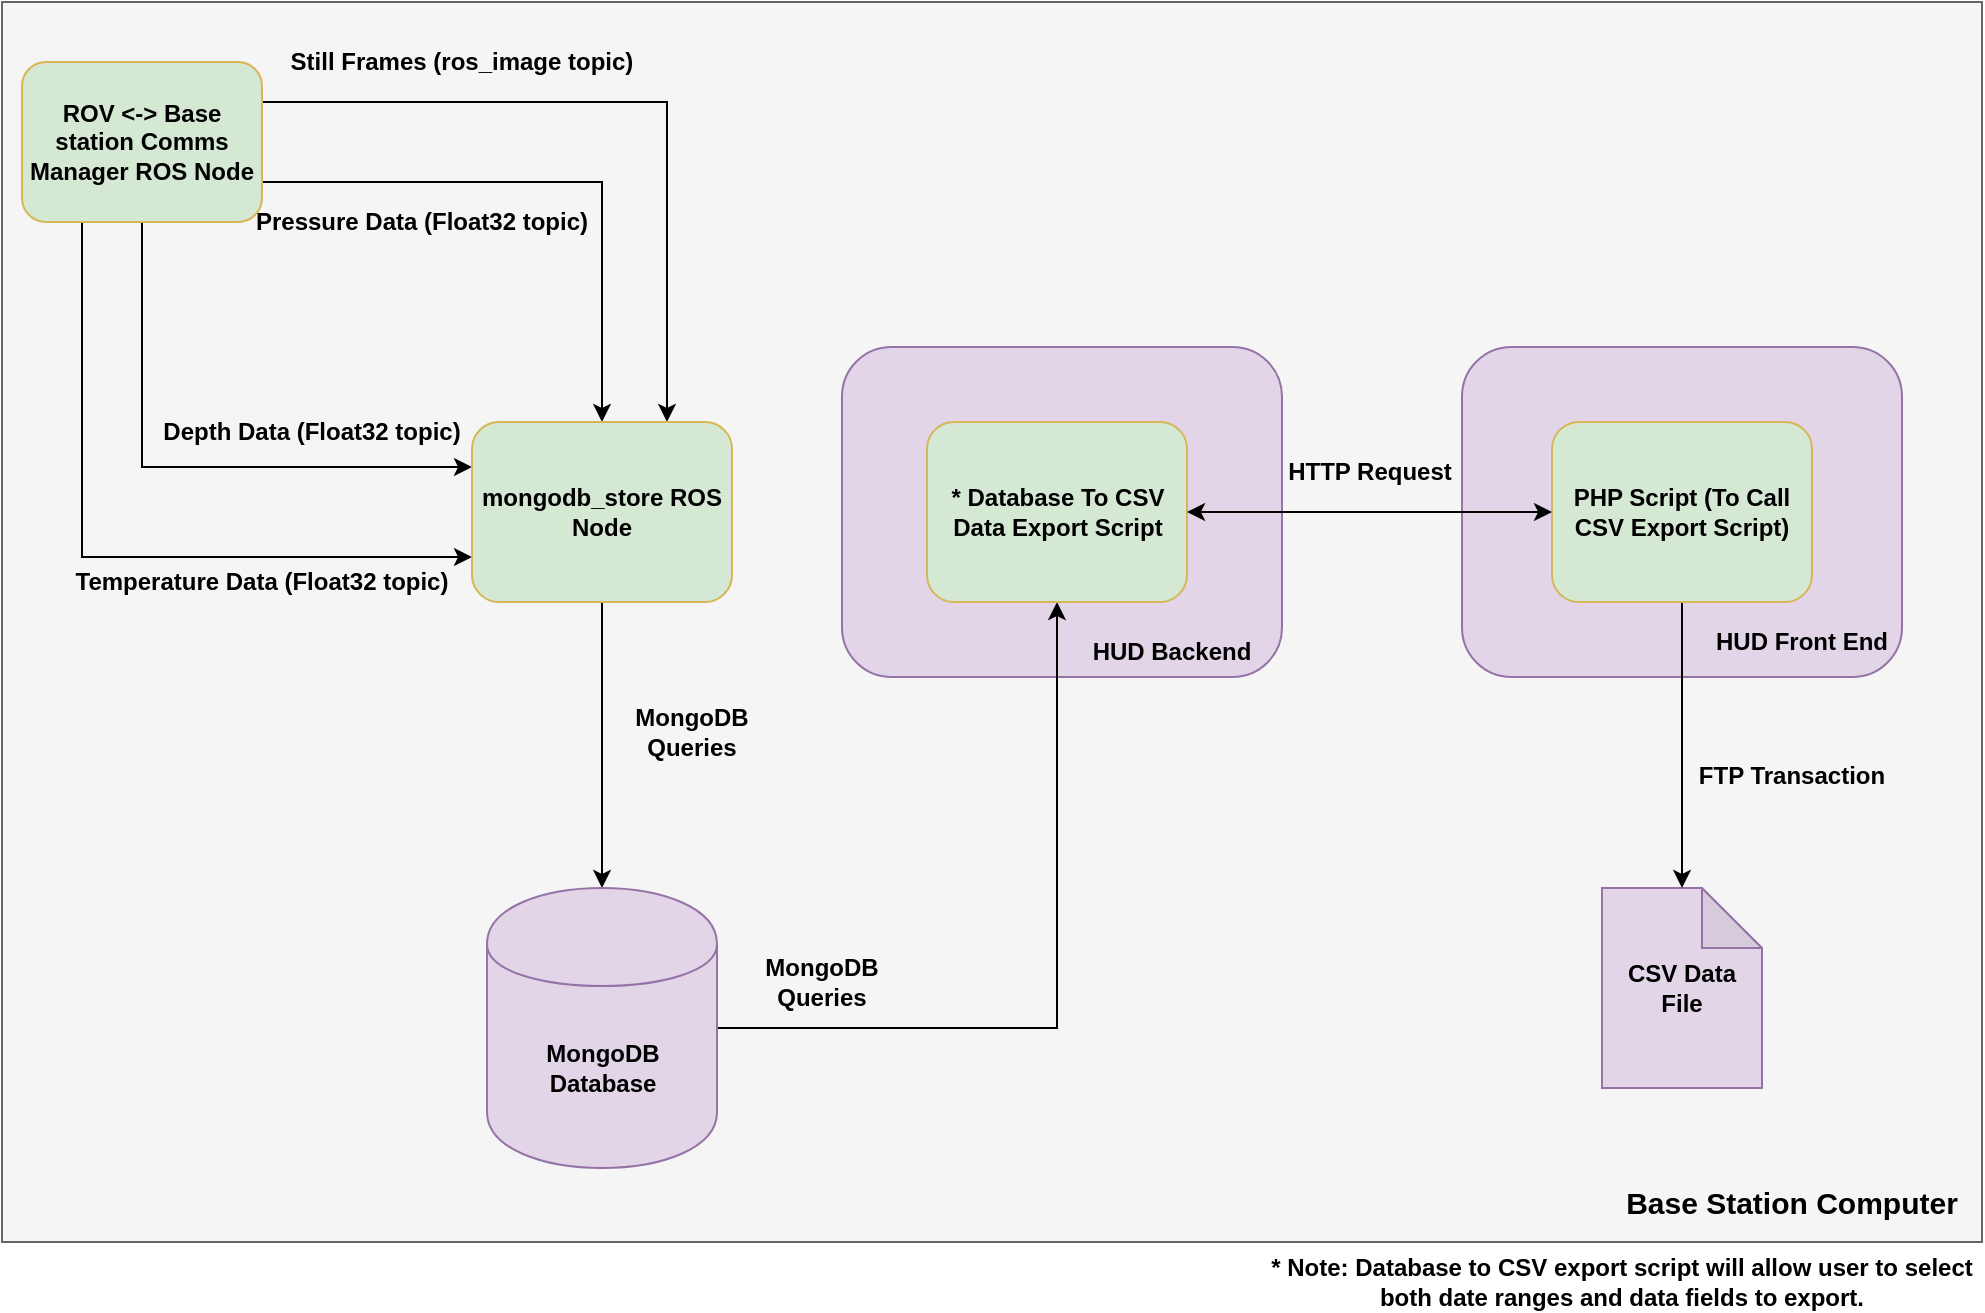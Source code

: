 <mxfile version="12.1.9" type="github" pages="1">
  <diagram id="v-m0zCEiFKJnq1W9DyKo" name="Page-1">
    <mxGraphModel dx="1422" dy="794" grid="1" gridSize="10" guides="1" tooltips="1" connect="1" arrows="1" fold="1" page="1" pageScale="1" pageWidth="1100" pageHeight="850" math="0" shadow="0">
      <root>
        <mxCell id="0"/>
        <mxCell id="1" parent="0"/>
        <mxCell id="0yQHLkLhNADpxCJvxs6u-4" value="" style="rounded=0;whiteSpace=wrap;html=1;fillColor=#f5f5f5;strokeColor=#666666;fontColor=#333333;" parent="1" vertex="1">
          <mxGeometry x="200" y="70" width="990" height="620" as="geometry"/>
        </mxCell>
        <mxCell id="VebY4ea3FeKf3zZTdMaN-1" value="" style="rounded=1;whiteSpace=wrap;html=1;fillColor=#e1d5e7;strokeColor=#9673a6;fontStyle=1" vertex="1" parent="1">
          <mxGeometry x="620" y="242.5" width="220" height="165" as="geometry"/>
        </mxCell>
        <mxCell id="0yQHLkLhNADpxCJvxs6u-16" style="edgeStyle=orthogonalEdgeStyle;rounded=0;orthogonalLoop=1;jettySize=auto;html=1;exitX=0.25;exitY=1;exitDx=0;exitDy=0;entryX=0;entryY=0.75;entryDx=0;entryDy=0;" parent="1" source="0yQHLkLhNADpxCJvxs6u-9" target="0yQHLkLhNADpxCJvxs6u-15" edge="1">
          <mxGeometry relative="1" as="geometry"/>
        </mxCell>
        <mxCell id="0yQHLkLhNADpxCJvxs6u-17" style="edgeStyle=orthogonalEdgeStyle;rounded=0;orthogonalLoop=1;jettySize=auto;html=1;exitX=0.5;exitY=1;exitDx=0;exitDy=0;entryX=0;entryY=0.25;entryDx=0;entryDy=0;" parent="1" source="0yQHLkLhNADpxCJvxs6u-9" target="0yQHLkLhNADpxCJvxs6u-15" edge="1">
          <mxGeometry relative="1" as="geometry"/>
        </mxCell>
        <mxCell id="0yQHLkLhNADpxCJvxs6u-19" style="edgeStyle=orthogonalEdgeStyle;rounded=0;orthogonalLoop=1;jettySize=auto;html=1;exitX=1;exitY=0.25;exitDx=0;exitDy=0;entryX=0.75;entryY=0;entryDx=0;entryDy=0;" parent="1" source="0yQHLkLhNADpxCJvxs6u-9" target="0yQHLkLhNADpxCJvxs6u-15" edge="1">
          <mxGeometry relative="1" as="geometry"/>
        </mxCell>
        <mxCell id="0yQHLkLhNADpxCJvxs6u-36" style="edgeStyle=orthogonalEdgeStyle;rounded=0;orthogonalLoop=1;jettySize=auto;html=1;exitX=1;exitY=0.75;exitDx=0;exitDy=0;fontSize=12;" parent="1" source="0yQHLkLhNADpxCJvxs6u-9" target="0yQHLkLhNADpxCJvxs6u-15" edge="1">
          <mxGeometry relative="1" as="geometry"/>
        </mxCell>
        <mxCell id="0yQHLkLhNADpxCJvxs6u-9" value="ROV &amp;lt;-&amp;gt; Base station Comms Manager ROS Node" style="rounded=1;whiteSpace=wrap;html=1;fillColor=#D5E8D4;strokeColor=#d6b656;fontStyle=1" parent="1" vertex="1">
          <mxGeometry x="210" y="100" width="120" height="80" as="geometry"/>
        </mxCell>
        <mxCell id="0yQHLkLhNADpxCJvxs6u-12" value="Base Station Computer" style="text;html=1;strokeColor=none;fillColor=none;align=center;verticalAlign=middle;whiteSpace=wrap;rounded=0;fontStyle=1;fontSize=15;" parent="1" vertex="1">
          <mxGeometry x="1010" y="660" width="170" height="20" as="geometry"/>
        </mxCell>
        <mxCell id="0yQHLkLhNADpxCJvxs6u-38" style="edgeStyle=orthogonalEdgeStyle;rounded=0;orthogonalLoop=1;jettySize=auto;html=1;exitX=0.5;exitY=1;exitDx=0;exitDy=0;entryX=0.5;entryY=0;entryDx=0;entryDy=0;fontSize=12;" parent="1" source="0yQHLkLhNADpxCJvxs6u-15" target="0yQHLkLhNADpxCJvxs6u-21" edge="1">
          <mxGeometry relative="1" as="geometry"/>
        </mxCell>
        <mxCell id="0yQHLkLhNADpxCJvxs6u-15" value="mongodb_store ROS Node" style="rounded=1;whiteSpace=wrap;html=1;fillColor=#D5E8D4;strokeColor=#d6b656;fontStyle=1" parent="1" vertex="1">
          <mxGeometry x="435" y="280" width="130" height="90" as="geometry"/>
        </mxCell>
        <mxCell id="VebY4ea3FeKf3zZTdMaN-5" style="edgeStyle=orthogonalEdgeStyle;rounded=0;orthogonalLoop=1;jettySize=auto;html=1;exitX=1;exitY=0.5;exitDx=0;exitDy=0;" edge="1" parent="1" source="0yQHLkLhNADpxCJvxs6u-21" target="0yQHLkLhNADpxCJvxs6u-23">
          <mxGeometry relative="1" as="geometry"/>
        </mxCell>
        <mxCell id="0yQHLkLhNADpxCJvxs6u-21" value="MongoDB Database" style="shape=cylinder;whiteSpace=wrap;html=1;boundedLbl=1;backgroundOutline=1;fillColor=#e1d5e7;strokeColor=#9673a6;fontStyle=1;" parent="1" vertex="1">
          <mxGeometry x="442.5" y="513" width="115" height="140" as="geometry"/>
        </mxCell>
        <mxCell id="0yQHLkLhNADpxCJvxs6u-23" value="* Database To CSV Data Export Script" style="rounded=1;whiteSpace=wrap;html=1;fillColor=#D5E8D4;strokeColor=#d6b656;fontStyle=1" parent="1" vertex="1">
          <mxGeometry x="662.5" y="280" width="130" height="90" as="geometry"/>
        </mxCell>
        <mxCell id="0yQHLkLhNADpxCJvxs6u-25" value="CSV Data File" style="shape=note;whiteSpace=wrap;html=1;backgroundOutline=1;darkOpacity=0.05;fillColor=#e1d5e7;strokeColor=#9673a6;fontStyle=1" parent="1" vertex="1">
          <mxGeometry x="1000" y="513" width="80" height="100" as="geometry"/>
        </mxCell>
        <mxCell id="0yQHLkLhNADpxCJvxs6u-28" value="MongoDB Queries" style="text;html=1;strokeColor=none;fillColor=none;align=center;verticalAlign=middle;whiteSpace=wrap;rounded=0;fontStyle=1" parent="1" vertex="1">
          <mxGeometry x="500" y="425" width="90" height="20" as="geometry"/>
        </mxCell>
        <mxCell id="0yQHLkLhNADpxCJvxs6u-29" value="MongoDB Queries" style="text;html=1;strokeColor=none;fillColor=none;align=center;verticalAlign=middle;whiteSpace=wrap;rounded=0;fontStyle=1" parent="1" vertex="1">
          <mxGeometry x="565" y="550" width="90" height="20" as="geometry"/>
        </mxCell>
        <mxCell id="0yQHLkLhNADpxCJvxs6u-30" value="HTTP Request" style="text;html=1;strokeColor=none;fillColor=none;align=center;verticalAlign=middle;whiteSpace=wrap;rounded=0;fontStyle=1;rotation=0;" parent="1" vertex="1">
          <mxGeometry x="819" y="295" width="130" height="20" as="geometry"/>
        </mxCell>
        <mxCell id="0yQHLkLhNADpxCJvxs6u-33" value="Still Frames (ros_image topic)" style="text;html=1;strokeColor=none;fillColor=none;align=center;verticalAlign=middle;whiteSpace=wrap;rounded=0;fontSize=12;fontStyle=1" parent="1" vertex="1">
          <mxGeometry x="335" y="90" width="190" height="20" as="geometry"/>
        </mxCell>
        <mxCell id="0yQHLkLhNADpxCJvxs6u-35" value="Pressure Data (Float32 topic)" style="text;html=1;strokeColor=none;fillColor=none;align=center;verticalAlign=middle;whiteSpace=wrap;rounded=0;fontSize=12;fontStyle=1" parent="1" vertex="1">
          <mxGeometry x="320" y="170" width="180" height="20" as="geometry"/>
        </mxCell>
        <mxCell id="0yQHLkLhNADpxCJvxs6u-37" value="Depth Data (Float32 topic)" style="text;html=1;strokeColor=none;fillColor=none;align=center;verticalAlign=middle;whiteSpace=wrap;rounded=0;fontSize=12;fontStyle=1" parent="1" vertex="1">
          <mxGeometry x="275" y="275" width="160" height="20" as="geometry"/>
        </mxCell>
        <mxCell id="0yQHLkLhNADpxCJvxs6u-40" value="Temperature Data (Float32 topic)" style="text;html=1;strokeColor=none;fillColor=none;align=center;verticalAlign=middle;whiteSpace=wrap;rounded=0;fontSize=12;fontStyle=1" parent="1" vertex="1">
          <mxGeometry x="230" y="350" width="200" height="20" as="geometry"/>
        </mxCell>
        <mxCell id="0yQHLkLhNADpxCJvxs6u-41" value="&lt;b&gt;* Note: Database to CSV export script will allow user to select both date ranges and data fields to export.&lt;/b&gt;" style="text;html=1;strokeColor=none;fillColor=none;align=center;verticalAlign=middle;whiteSpace=wrap;rounded=0;fontSize=12;" parent="1" vertex="1">
          <mxGeometry x="830" y="700" width="360" height="20" as="geometry"/>
        </mxCell>
        <mxCell id="VebY4ea3FeKf3zZTdMaN-4" value="HUD Backend" style="text;html=1;strokeColor=none;fillColor=none;align=center;verticalAlign=middle;whiteSpace=wrap;rounded=0;fontStyle=1" vertex="1" parent="1">
          <mxGeometry x="740" y="385" width="90" height="20" as="geometry"/>
        </mxCell>
        <mxCell id="VebY4ea3FeKf3zZTdMaN-7" value="" style="rounded=1;whiteSpace=wrap;html=1;fillColor=#e1d5e7;strokeColor=#9673a6;fontStyle=1" vertex="1" parent="1">
          <mxGeometry x="930" y="242.5" width="220" height="165" as="geometry"/>
        </mxCell>
        <mxCell id="VebY4ea3FeKf3zZTdMaN-8" value="HUD Front End" style="text;html=1;strokeColor=none;fillColor=none;align=center;verticalAlign=middle;whiteSpace=wrap;rounded=0;fontStyle=1" vertex="1" parent="1">
          <mxGeometry x="1055" y="380" width="90" height="20" as="geometry"/>
        </mxCell>
        <mxCell id="VebY4ea3FeKf3zZTdMaN-11" style="edgeStyle=orthogonalEdgeStyle;rounded=0;orthogonalLoop=1;jettySize=auto;html=1;exitX=0.5;exitY=1;exitDx=0;exitDy=0;" edge="1" parent="1" source="VebY4ea3FeKf3zZTdMaN-9" target="0yQHLkLhNADpxCJvxs6u-25">
          <mxGeometry relative="1" as="geometry"/>
        </mxCell>
        <mxCell id="VebY4ea3FeKf3zZTdMaN-9" value="PHP Script (To Call CSV Export Script)" style="rounded=1;whiteSpace=wrap;html=1;fillColor=#D5E8D4;strokeColor=#d6b656;fontStyle=1" vertex="1" parent="1">
          <mxGeometry x="975" y="280" width="130" height="90" as="geometry"/>
        </mxCell>
        <mxCell id="VebY4ea3FeKf3zZTdMaN-10" value="" style="endArrow=classic;startArrow=classic;html=1;exitX=1;exitY=0.5;exitDx=0;exitDy=0;entryX=0;entryY=0.5;entryDx=0;entryDy=0;" edge="1" parent="1" source="0yQHLkLhNADpxCJvxs6u-23" target="VebY4ea3FeKf3zZTdMaN-9">
          <mxGeometry width="50" height="50" relative="1" as="geometry">
            <mxPoint x="910" y="480" as="sourcePoint"/>
            <mxPoint x="960" y="430" as="targetPoint"/>
          </mxGeometry>
        </mxCell>
        <mxCell id="VebY4ea3FeKf3zZTdMaN-12" value="FTP Transaction" style="text;html=1;strokeColor=none;fillColor=none;align=center;verticalAlign=middle;whiteSpace=wrap;rounded=0;fontStyle=1;rotation=0;" vertex="1" parent="1">
          <mxGeometry x="1030" y="446.5" width="130" height="20" as="geometry"/>
        </mxCell>
      </root>
    </mxGraphModel>
  </diagram>
</mxfile>
